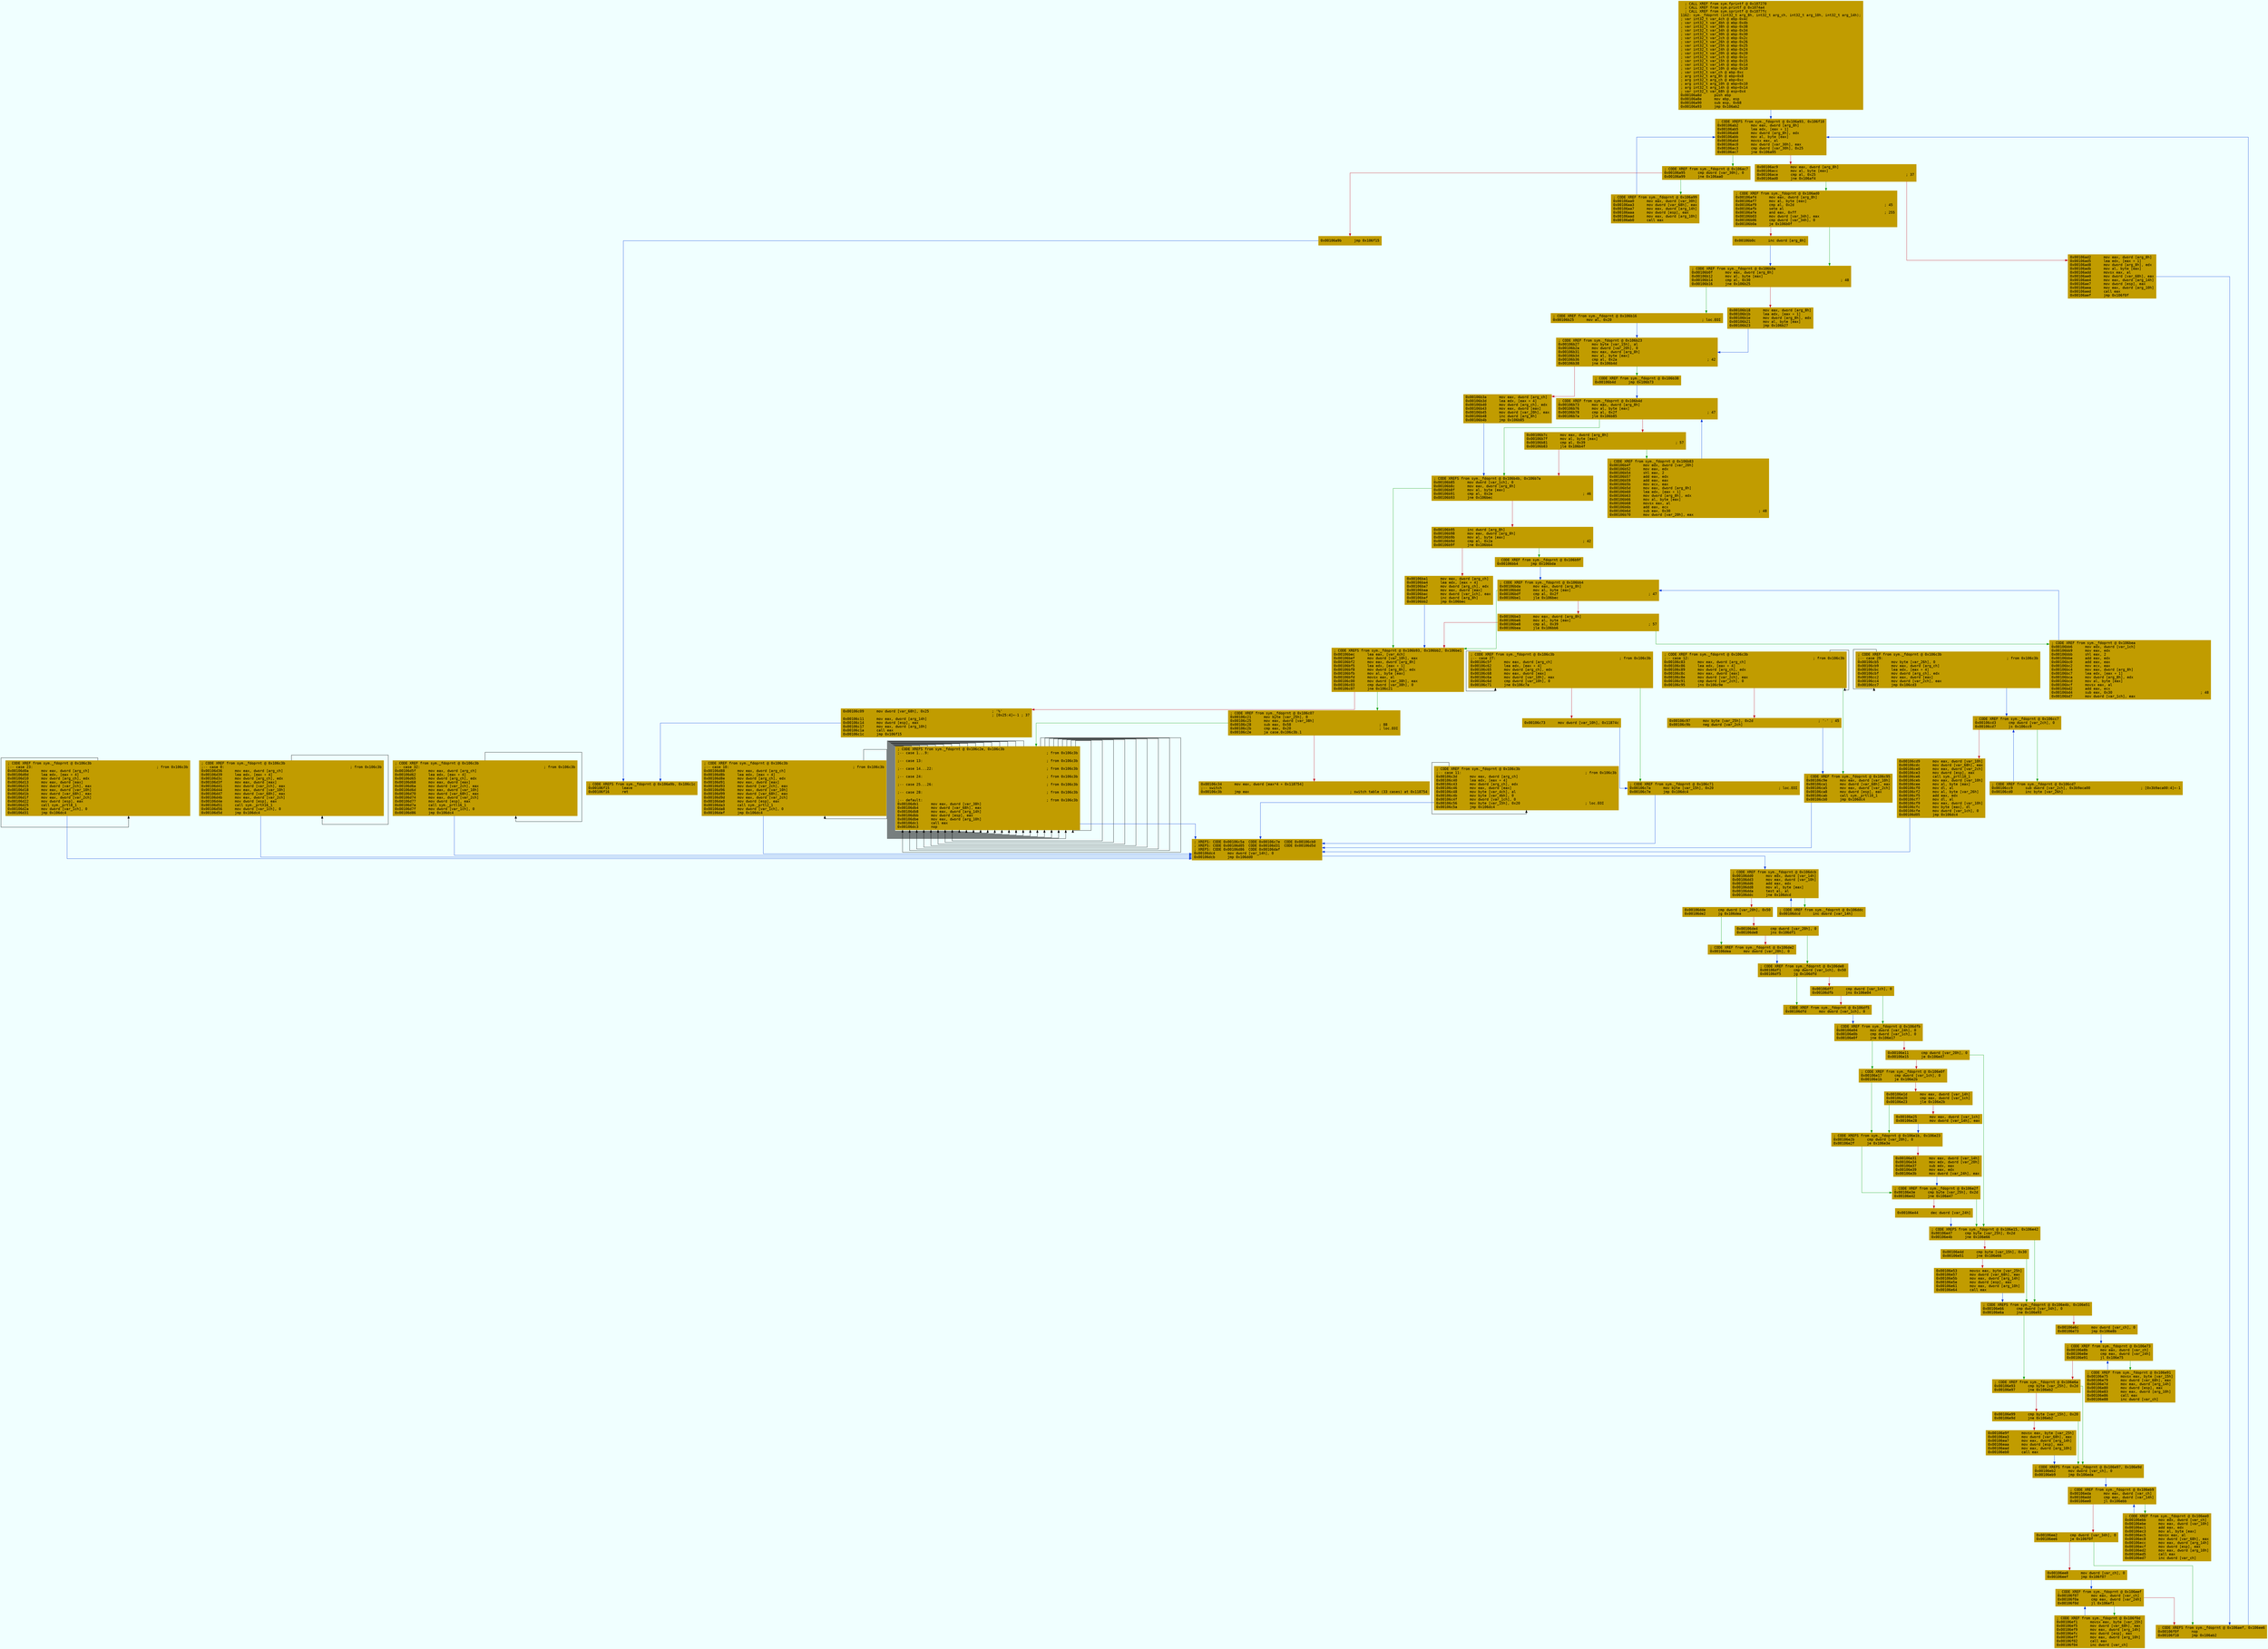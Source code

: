 digraph code {
	graph [bgcolor=azure fontsize=8 fontname="Courier" splines="ortho"];
	node [fillcolor=gray style=filled shape=box];
	edge [arrowhead="normal"];
	"0x00106a8d" [URL="sym._fdoprnt/0x00106a8d", fillcolor="#c19c00",color="#c19c00", fontname="Courier",label="  ; CALL XREF from sym.fprintf @ 0x107270\l  ; CALL XREF from sym.printf @ 0x1074a4\l  ; CALL XREF from sym.sprintf @ 0x1077fc\l1162: sym._fdoprnt (int32_t arg_8h, int32_t arg_ch, int32_t arg_10h, int32_t arg_14h);\l; var int32_t var_4ch @ ebp-0x4c\l; var int32_t var_4bh @ ebp-0x4b\l; var int32_t var_38h @ ebp-0x38\l; var int32_t var_34h @ ebp-0x34\l; var int32_t var_30h @ ebp-0x30\l; var int32_t var_2ch @ ebp-0x2c\l; var int32_t var_26h @ ebp-0x26\l; var int32_t var_25h @ ebp-0x25\l; var int32_t var_24h @ ebp-0x24\l; var int32_t var_20h @ ebp-0x20\l; var int32_t var_1ch @ ebp-0x1c\l; var int32_t var_15h @ ebp-0x15\l; var int32_t var_14h @ ebp-0x14\l; var int32_t var_10h @ ebp-0x10\l; var int32_t var_ch @ ebp-0xc\l; arg int32_t arg_8h @ ebp+0x8\l; arg int32_t arg_ch @ ebp+0xc\l; arg int32_t arg_10h @ ebp+0x10\l; arg int32_t arg_14h @ ebp+0x14\l; var int32_t var_68h @ esp+0x4\l0x00106a8d      push ebp\l0x00106a8e      mov ebp, esp\l0x00106a90      sub esp, 0x68\l0x00106a93      jmp 0x106ab2\l"]
	"0x00106a95" [URL="sym._fdoprnt/0x00106a95", fillcolor="#c19c00",color="#c19c00", fontname="Courier",label="; CODE XREF from sym._fdoprnt @ 0x106ac7\l0x00106a95      cmp dword [var_30h], 0\l0x00106a99      jne 0x106aa0\l"]
	"0x00106a9b" [URL="sym._fdoprnt/0x00106a9b", fillcolor="#c19c00",color="#c19c00", fontname="Courier",label="0x00106a9b      jmp 0x106f15\l"]
	"0x00106aa0" [URL="sym._fdoprnt/0x00106aa0", fillcolor="#c19c00",color="#c19c00", fontname="Courier",label="; CODE XREF from sym._fdoprnt @ 0x106a99\l0x00106aa0      mov eax, dword [var_30h]\l0x00106aa3      mov dword [var_68h], eax\l0x00106aa7      mov eax, dword [arg_14h]\l0x00106aaa      mov dword [esp], eax\l0x00106aad      mov eax, dword [arg_10h]\l0x00106ab0      call eax\l"]
	"0x00106ab2" [URL="sym._fdoprnt/0x00106ab2", fillcolor="#c19c00",color="#c19c00", fontname="Courier",label="; CODE XREFS from sym._fdoprnt @ 0x106a93, 0x106f10\l0x00106ab2      mov eax, dword [arg_8h]\l0x00106ab5      lea edx, [eax + 1]\l0x00106ab8      mov dword [arg_8h], edx\l0x00106abb      mov al, byte [eax]\l0x00106abd      movsx eax, al\l0x00106ac0      mov dword [var_30h], eax\l0x00106ac3      cmp dword [var_30h], 0x25\l0x00106ac7      jne 0x106a95\l"]
	"0x00106ac9" [URL="sym._fdoprnt/0x00106ac9", fillcolor="#c19c00",color="#c19c00", fontname="Courier",label="0x00106ac9      mov eax, dword [arg_8h]\l0x00106acc      mov al, byte [eax]\l0x00106ace      cmp al, 0x25                                           ; 37\l0x00106ad0      jne 0x106af4\l"]
	"0x00106ad2" [URL="sym._fdoprnt/0x00106ad2", fillcolor="#c19c00",color="#c19c00", fontname="Courier",label="0x00106ad2      mov eax, dword [arg_8h]\l0x00106ad5      lea edx, [eax + 1]\l0x00106ad8      mov dword [arg_8h], edx\l0x00106adb      mov al, byte [eax]\l0x00106add      movsx eax, al\l0x00106ae0      mov dword [var_68h], eax\l0x00106ae4      mov eax, dword [arg_14h]\l0x00106ae7      mov dword [esp], eax\l0x00106aea      mov eax, dword [arg_10h]\l0x00106aed      call eax\l0x00106aef      jmp 0x106f0f\l"]
	"0x00106af4" [URL="sym._fdoprnt/0x00106af4", fillcolor="#c19c00",color="#c19c00", fontname="Courier",label="; CODE XREF from sym._fdoprnt @ 0x106ad0\l0x00106af4      mov eax, dword [arg_8h]\l0x00106af7      mov al, byte [eax]\l0x00106af9      cmp al, 0x2d                                           ; 45\l0x00106afb      sete al\l0x00106afe      and eax, 0xff                                          ; 255\l0x00106b03      mov dword [var_34h], eax\l0x00106b06      cmp dword [var_34h], 0\l0x00106b0a      je 0x106b0f\l"]
	"0x00106b0c" [URL="sym._fdoprnt/0x00106b0c", fillcolor="#c19c00",color="#c19c00", fontname="Courier",label="0x00106b0c      inc dword [arg_8h]\l"]
	"0x00106b0f" [URL="sym._fdoprnt/0x00106b0f", fillcolor="#c19c00",color="#c19c00", fontname="Courier",label="; CODE XREF from sym._fdoprnt @ 0x106b0a\l0x00106b0f      mov eax, dword [arg_8h]\l0x00106b12      mov al, byte [eax]\l0x00106b14      cmp al, 0x30                                           ; 48\l0x00106b16      jne 0x106b25\l"]
	"0x00106b18" [URL="sym._fdoprnt/0x00106b18", fillcolor="#c19c00",color="#c19c00", fontname="Courier",label="0x00106b18      mov eax, dword [arg_8h]\l0x00106b1b      lea edx, [eax + 1]\l0x00106b1e      mov dword [arg_8h], edx\l0x00106b21      mov al, byte [eax]\l0x00106b23      jmp 0x106b27\l"]
	"0x00106b25" [URL="sym._fdoprnt/0x00106b25", fillcolor="#c19c00",color="#c19c00", fontname="Courier",label="; CODE XREF from sym._fdoprnt @ 0x106b16\l0x00106b25      mov al, 0x20                                           ; loc.EOI\l"]
	"0x00106b27" [URL="sym._fdoprnt/0x00106b27", fillcolor="#c19c00",color="#c19c00", fontname="Courier",label="; CODE XREF from sym._fdoprnt @ 0x106b23\l0x00106b27      mov byte [var_15h], al\l0x00106b2a      mov dword [var_20h], 0\l0x00106b31      mov eax, dword [arg_8h]\l0x00106b34      mov al, byte [eax]\l0x00106b36      cmp al, 0x2a                                           ; 42\l0x00106b38      jne 0x106b4d\l"]
	"0x00106b3a" [URL="sym._fdoprnt/0x00106b3a", fillcolor="#c19c00",color="#c19c00", fontname="Courier",label="0x00106b3a      mov eax, dword [arg_ch]\l0x00106b3d      lea edx, [eax + 4]\l0x00106b40      mov dword [arg_ch], edx\l0x00106b43      mov eax, dword [eax]\l0x00106b45      mov dword [var_20h], eax\l0x00106b48      inc dword [arg_8h]\l0x00106b4b      jmp 0x106b85\l"]
	"0x00106b4d" [URL="sym._fdoprnt/0x00106b4d", fillcolor="#c19c00",color="#c19c00", fontname="Courier",label="; CODE XREF from sym._fdoprnt @ 0x106b38\l0x00106b4d      jmp 0x106b73\l"]
	"0x00106b4f" [URL="sym._fdoprnt/0x00106b4f", fillcolor="#c19c00",color="#c19c00", fontname="Courier",label="; CODE XREF from sym._fdoprnt @ 0x106b83\l0x00106b4f      mov edx, dword [var_20h]\l0x00106b52      mov eax, edx\l0x00106b54      shl eax, 2\l0x00106b57      add eax, edx\l0x00106b59      add eax, eax\l0x00106b5b      mov ecx, eax\l0x00106b5d      mov eax, dword [arg_8h]\l0x00106b60      lea edx, [eax + 1]\l0x00106b63      mov dword [arg_8h], edx\l0x00106b66      mov al, byte [eax]\l0x00106b68      movsx eax, al\l0x00106b6b      add eax, ecx\l0x00106b6d      sub eax, 0x30                                          ; 48\l0x00106b70      mov dword [var_20h], eax\l"]
	"0x00106b73" [URL="sym._fdoprnt/0x00106b73", fillcolor="#c19c00",color="#c19c00", fontname="Courier",label="; CODE XREF from sym._fdoprnt @ 0x106b4d\l0x00106b73      mov eax, dword [arg_8h]\l0x00106b76      mov al, byte [eax]\l0x00106b78      cmp al, 0x2f                                           ; 47\l0x00106b7a      jle 0x106b85\l"]
	"0x00106b7c" [URL="sym._fdoprnt/0x00106b7c", fillcolor="#c19c00",color="#c19c00", fontname="Courier",label="0x00106b7c      mov eax, dword [arg_8h]\l0x00106b7f      mov al, byte [eax]\l0x00106b81      cmp al, 0x39                                           ; 57\l0x00106b83      jle 0x106b4f\l"]
	"0x00106b85" [URL="sym._fdoprnt/0x00106b85", fillcolor="#c19c00",color="#c19c00", fontname="Courier",label="; CODE XREFS from sym._fdoprnt @ 0x106b4b, 0x106b7a\l0x00106b85      mov dword [var_1ch], 0\l0x00106b8c      mov eax, dword [arg_8h]\l0x00106b8f      mov al, byte [eax]\l0x00106b91      cmp al, 0x2e                                           ; 46\l0x00106b93      jne 0x106bec\l"]
	"0x00106b95" [URL="sym._fdoprnt/0x00106b95", fillcolor="#c19c00",color="#c19c00", fontname="Courier",label="0x00106b95      inc dword [arg_8h]\l0x00106b98      mov eax, dword [arg_8h]\l0x00106b9b      mov al, byte [eax]\l0x00106b9d      cmp al, 0x2a                                           ; 42\l0x00106b9f      jne 0x106bb4\l"]
	"0x00106ba1" [URL="sym._fdoprnt/0x00106ba1", fillcolor="#c19c00",color="#c19c00", fontname="Courier",label="0x00106ba1      mov eax, dword [arg_ch]\l0x00106ba4      lea edx, [eax + 4]\l0x00106ba7      mov dword [arg_ch], edx\l0x00106baa      mov eax, dword [eax]\l0x00106bac      mov dword [var_1ch], eax\l0x00106baf      inc dword [arg_8h]\l0x00106bb2      jmp 0x106bec\l"]
	"0x00106bb4" [URL="sym._fdoprnt/0x00106bb4", fillcolor="#c19c00",color="#c19c00", fontname="Courier",label="; CODE XREF from sym._fdoprnt @ 0x106b9f\l0x00106bb4      jmp 0x106bda\l"]
	"0x00106bb6" [URL="sym._fdoprnt/0x00106bb6", fillcolor="#c19c00",color="#c19c00", fontname="Courier",label="; CODE XREF from sym._fdoprnt @ 0x106bea\l0x00106bb6      mov edx, dword [var_1ch]\l0x00106bb9      mov eax, edx\l0x00106bbb      shl eax, 2\l0x00106bbe      add eax, edx\l0x00106bc0      add eax, eax\l0x00106bc2      mov ecx, eax\l0x00106bc4      mov eax, dword [arg_8h]\l0x00106bc7      lea edx, [eax + 1]\l0x00106bca      mov dword [arg_8h], edx\l0x00106bcd      mov al, byte [eax]\l0x00106bcf      movsx eax, al\l0x00106bd2      add eax, ecx\l0x00106bd4      sub eax, 0x30                                          ; 48\l0x00106bd7      mov dword [var_1ch], eax\l"]
	"0x00106bda" [URL="sym._fdoprnt/0x00106bda", fillcolor="#c19c00",color="#c19c00", fontname="Courier",label="; CODE XREF from sym._fdoprnt @ 0x106bb4\l0x00106bda      mov eax, dword [arg_8h]\l0x00106bdd      mov al, byte [eax]\l0x00106bdf      cmp al, 0x2f                                           ; 47\l0x00106be1      jle 0x106bec\l"]
	"0x00106be3" [URL="sym._fdoprnt/0x00106be3", fillcolor="#c19c00",color="#c19c00", fontname="Courier",label="0x00106be3      mov eax, dword [arg_8h]\l0x00106be6      mov al, byte [eax]\l0x00106be8      cmp al, 0x39                                           ; 57\l0x00106bea      jle 0x106bb6\l"]
	"0x00106bec" [URL="sym._fdoprnt/0x00106bec", fillcolor="#c19c00",color="#c19c00", fontname="Courier",label="; CODE XREFS from sym._fdoprnt @ 0x106b93, 0x106bb2, 0x106be1\l0x00106bec      lea eax, [var_4ch]\l0x00106bef      mov dword [var_10h], eax\l0x00106bf2      mov eax, dword [arg_8h]\l0x00106bf5      lea edx, [eax + 1]\l0x00106bf8      mov dword [arg_8h], edx\l0x00106bfb      mov al, byte [eax]\l0x00106bfd      movsx eax, al\l0x00106c00      mov dword [var_38h], eax\l0x00106c03      cmp dword [var_38h], 0\l0x00106c07      jne 0x106c21\l"]
	"0x00106c09" [URL="sym._fdoprnt/0x00106c09", fillcolor="#c19c00",color="#c19c00", fontname="Courier",label="0x00106c09      mov dword [var_68h], 0x25                              ; '%'\l                                                                       ; [0x25:4]=-1 ; 37\l0x00106c11      mov eax, dword [arg_14h]\l0x00106c14      mov dword [esp], eax\l0x00106c17      mov eax, dword [arg_10h]\l0x00106c1a      call eax\l0x00106c1c      jmp 0x106f15\l"]
	"0x00106c21" [URL="sym._fdoprnt/0x00106c21", fillcolor="#c19c00",color="#c19c00", fontname="Courier",label="; CODE XREF from sym._fdoprnt @ 0x106c07\l0x00106c21      mov byte [var_25h], 0\l0x00106c25      mov eax, dword [var_38h]\l0x00106c28      sub eax, 0x58                                          ; 88\l0x00106c2b      cmp eax, 0x20                                          ; loc.EOI\l0x00106c2e      ja case.0x106c3b.1\l"]
	"0x00106c34" [URL="sym._fdoprnt/0x00106c34", fillcolor="#c19c00",color="#c19c00", fontname="Courier",label="0x00106c34      mov eax, dword [eax*4 + 0x118754]\l;-- switch\l0x00106c3b      jmp eax                                                ; switch table (33 cases) at 0x118754\l"]
	"0x00106c3d" [URL="sym._fdoprnt/0x00106c3d", fillcolor="#c19c00",color="#c19c00", fontname="Courier",label="; CODE XREF from sym._fdoprnt @ 0x106c3b\l;-- case 11:                                                           ; from 0x106c3b\l0x00106c3d      mov eax, dword [arg_ch]\l0x00106c40      lea edx, [eax + 4]\l0x00106c43      mov dword [arg_ch], edx\l0x00106c46      mov eax, dword [eax]\l0x00106c48      mov byte [var_4ch], al\l0x00106c4b      mov byte [var_4bh], 0\l0x00106c4f      mov dword [var_1ch], 0\l0x00106c56      mov byte [var_15h], 0x20                               ; loc.EOI\l0x00106c5a      jmp 0x106dc4\l"]
	"0x00106c5f" [URL="sym._fdoprnt/0x00106c5f", fillcolor="#c19c00",color="#c19c00", fontname="Courier",label="; CODE XREF from sym._fdoprnt @ 0x106c3b\l;-- case 27:                                                           ; from 0x106c3b\l0x00106c5f      mov eax, dword [arg_ch]\l0x00106c62      lea edx, [eax + 4]\l0x00106c65      mov dword [arg_ch], edx\l0x00106c68      mov eax, dword [eax]\l0x00106c6a      mov dword [var_10h], eax\l0x00106c6d      cmp dword [var_10h], 0\l0x00106c71      jne 0x106c7a\l"]
	"0x00106c73" [URL="sym._fdoprnt/0x00106c73", fillcolor="#c19c00",color="#c19c00", fontname="Courier",label="0x00106c73      mov dword [var_10h], 0x11874c\l"]
	"0x00106c7a" [URL="sym._fdoprnt/0x00106c7a", fillcolor="#c19c00",color="#c19c00", fontname="Courier",label="; CODE XREF from sym._fdoprnt @ 0x106c71\l0x00106c7a      mov byte [var_15h], 0x20                               ; loc.EOI\l0x00106c7e      jmp 0x106dc4\l"]
	"0x00106c83" [URL="sym._fdoprnt/0x00106c83", fillcolor="#c19c00",color="#c19c00", fontname="Courier",label="; CODE XREF from sym._fdoprnt @ 0x106c3b\l;-- case 12:                                                           ; from 0x106c3b\l0x00106c83      mov eax, dword [arg_ch]\l0x00106c86      lea edx, [eax + 4]\l0x00106c89      mov dword [arg_ch], edx\l0x00106c8c      mov eax, dword [eax]\l0x00106c8e      mov dword [var_2ch], eax\l0x00106c91      cmp dword [var_2ch], 0\l0x00106c95      jns 0x106c9e\l"]
	"0x00106c97" [URL="sym._fdoprnt/0x00106c97", fillcolor="#c19c00",color="#c19c00", fontname="Courier",label="0x00106c97      mov byte [var_25h], 0x2d                               ; '-' ; 45\l0x00106c9b      neg dword [var_2ch]\l"]
	"0x00106c9e" [URL="sym._fdoprnt/0x00106c9e", fillcolor="#c19c00",color="#c19c00", fontname="Courier",label="; CODE XREF from sym._fdoprnt @ 0x106c95\l0x00106c9e      mov eax, dword [var_10h]\l0x00106ca1      mov dword [var_68h], eax\l0x00106ca5      mov eax, dword [var_2ch]\l0x00106ca8      mov dword [esp], eax\l0x00106cab      call sym._prtl10_1\l0x00106cb0      jmp 0x106dc4\l"]
	"0x00106cb5" [URL="sym._fdoprnt/0x00106cb5", fillcolor="#c19c00",color="#c19c00", fontname="Courier",label="; CODE XREF from sym._fdoprnt @ 0x106c3b\l;-- case 29:                                                           ; from 0x106c3b\l0x00106cb5      mov byte [var_26h], 0\l0x00106cb9      mov eax, dword [arg_ch]\l0x00106cbc      lea edx, [eax + 4]\l0x00106cbf      mov dword [arg_ch], edx\l0x00106cc2      mov eax, dword [eax]\l0x00106cc4      mov dword [var_2ch], eax\l0x00106cc7      jmp 0x106cd3\l"]
	"0x00106cc9" [URL="sym._fdoprnt/0x00106cc9", fillcolor="#c19c00",color="#c19c00", fontname="Courier",label="; CODE XREF from sym._fdoprnt @ 0x106cd7\l0x00106cc9      sub dword [var_2ch], 0x3b9aca00                        ; [0x3b9aca00:4]=-1\l0x00106cd0      inc byte [var_26h]\l"]
	"0x00106cd3" [URL="sym._fdoprnt/0x00106cd3", fillcolor="#c19c00",color="#c19c00", fontname="Courier",label="; CODE XREF from sym._fdoprnt @ 0x106cc7\l0x00106cd3      cmp dword [var_2ch], 0\l0x00106cd7      js 0x106cc9\l"]
	"0x00106cd9" [URL="sym._fdoprnt/0x00106cd9", fillcolor="#c19c00",color="#c19c00", fontname="Courier",label="0x00106cd9      mov eax, dword [var_10h]\l0x00106cdc      mov dword [var_68h], eax\l0x00106ce0      mov eax, dword [var_2ch]\l0x00106ce3      mov dword [esp], eax\l0x00106ce6      call sym._prtl10_1\l0x00106ceb      mov eax, dword [var_10h]\l0x00106cee      mov al, byte [eax]\l0x00106cf0      mov dl, al\l0x00106cf2      mov al, byte [var_26h]\l0x00106cf5      add eax, edx\l0x00106cf7      mov dl, al\l0x00106cf9      mov eax, dword [var_10h]\l0x00106cfc      mov byte [eax], dl\l0x00106cfe      mov dword [var_1ch], 0\l0x00106d05      jmp 0x106dc4\l"]
	"0x00106d0a" [URL="sym._fdoprnt/0x00106d0a", fillcolor="#c19c00",color="#c19c00", fontname="Courier",label="; CODE XREF from sym._fdoprnt @ 0x106c3b\l;-- case 23:                                                           ; from 0x106c3b\l0x00106d0a      mov eax, dword [arg_ch]\l0x00106d0d      lea edx, [eax + 4]\l0x00106d10      mov dword [arg_ch], edx\l0x00106d13      mov eax, dword [eax]\l0x00106d15      mov dword [var_2ch], eax\l0x00106d18      mov eax, dword [var_10h]\l0x00106d1b      mov dword [var_68h], eax\l0x00106d1f      mov eax, dword [var_2ch]\l0x00106d22      mov dword [esp], eax\l0x00106d25      call sym._prtl8_1\l0x00106d2a      mov dword [var_1ch], 0\l0x00106d31      jmp 0x106dc4\l"]
	"0x00106d36" [URL="sym._fdoprnt/0x00106d36", fillcolor="#c19c00",color="#c19c00", fontname="Courier",label="; CODE XREF from sym._fdoprnt @ 0x106c3b\l;-- case 0:                                                            ; from 0x106c3b\l0x00106d36      mov eax, dword [arg_ch]\l0x00106d39      lea edx, [eax + 4]\l0x00106d3c      mov dword [arg_ch], edx\l0x00106d3f      mov eax, dword [eax]\l0x00106d41      mov dword [var_2ch], eax\l0x00106d44      mov eax, dword [var_10h]\l0x00106d47      mov dword [var_68h], eax\l0x00106d4b      mov eax, dword [var_2ch]\l0x00106d4e      mov dword [esp], eax\l0x00106d51      call sym._prtX16_1\l0x00106d56      mov dword [var_1ch], 0\l0x00106d5d      jmp 0x106dc4\l"]
	"0x00106d5f" [URL="sym._fdoprnt/0x00106d5f", fillcolor="#c19c00",color="#c19c00", fontname="Courier",label="; CODE XREF from sym._fdoprnt @ 0x106c3b\l;-- case 32:                                                           ; from 0x106c3b\l0x00106d5f      mov eax, dword [arg_ch]\l0x00106d62      lea edx, [eax + 4]\l0x00106d65      mov dword [arg_ch], edx\l0x00106d68      mov eax, dword [eax]\l0x00106d6a      mov dword [var_2ch], eax\l0x00106d6d      mov eax, dword [var_10h]\l0x00106d70      mov dword [var_68h], eax\l0x00106d74      mov eax, dword [var_2ch]\l0x00106d77      mov dword [esp], eax\l0x00106d7a      call sym._prtl16_1\l0x00106d7f      mov dword [var_1ch], 0\l0x00106d86      jmp 0x106dc4\l"]
	"0x00106d88" [URL="sym._fdoprnt/0x00106d88", fillcolor="#c19c00",color="#c19c00", fontname="Courier",label="; CODE XREF from sym._fdoprnt @ 0x106c3b\l;-- case 10:                                                           ; from 0x106c3b\l0x00106d88      mov eax, dword [arg_ch]\l0x00106d8b      lea edx, [eax + 4]\l0x00106d8e      mov dword [arg_ch], edx\l0x00106d91      mov eax, dword [eax]\l0x00106d93      mov dword [var_2ch], eax\l0x00106d96      mov eax, dword [var_10h]\l0x00106d99      mov dword [var_68h], eax\l0x00106d9d      mov eax, dword [var_2ch]\l0x00106da0      mov dword [esp], eax\l0x00106da3      call sym._prtl2_1\l0x00106da8      mov dword [var_1ch], 0\l0x00106daf      jmp 0x106dc4\l"]
	"0x00106db1" [URL="sym._fdoprnt/0x00106db1", fillcolor="#c19c00",color="#c19c00", fontname="Courier",label="; CODE XREFS from sym._fdoprnt @ 0x106c2e, 0x106c3b\l;-- case 1...9:                                                        ; from 0x106c3b\l\l;-- case 13:                                                           ; from 0x106c3b\l\l;-- case 14...22:                                                      ; from 0x106c3b\l\l;-- case 24:                                                           ; from 0x106c3b\l\l;-- case 25...26:                                                      ; from 0x106c3b\l\l;-- case 28:                                                           ; from 0x106c3b\l\l;-- default:                                                           ; from 0x106c3b\l0x00106db1      mov eax, dword [var_38h]\l0x00106db4      mov dword [var_68h], eax\l0x00106db8      mov eax, dword [arg_14h]\l0x00106dbb      mov dword [esp], eax\l0x00106dbe      mov eax, dword [arg_10h]\l0x00106dc1      call eax\l0x00106dc3      nop\l"]
	"0x00106dc4" [URL="sym._fdoprnt/0x00106dc4", fillcolor="#c19c00",color="#c19c00", fontname="Courier",label="; XREFS: CODE 0x00106c5a  CODE 0x00106c7e  CODE 0x00106cb0  \l; XREFS: CODE 0x00106d05  CODE 0x00106d31  CODE 0x00106d5d  \l; XREFS: CODE 0x00106d86  CODE 0x00106daf  \l0x00106dc4      mov dword [var_14h], 0\l0x00106dcb      jmp 0x106dd0\l"]
	"0x00106dcd" [URL="sym._fdoprnt/0x00106dcd", fillcolor="#c19c00",color="#c19c00", fontname="Courier",label="; CODE XREF from sym._fdoprnt @ 0x106ddc\l0x00106dcd      inc dword [var_14h]\l"]
	"0x00106dd0" [URL="sym._fdoprnt/0x00106dd0", fillcolor="#c19c00",color="#c19c00", fontname="Courier",label="; CODE XREF from sym._fdoprnt @ 0x106dcb\l0x00106dd0      mov edx, dword [var_14h]\l0x00106dd3      mov eax, dword [var_10h]\l0x00106dd6      add eax, edx\l0x00106dd8      mov al, byte [eax]\l0x00106dda      test al, al\l0x00106ddc      jne 0x106dcd\l"]
	"0x00106dde" [URL="sym._fdoprnt/0x00106dde", fillcolor="#c19c00",color="#c19c00", fontname="Courier",label="0x00106dde      cmp dword [var_20h], 0x50\l0x00106de2      jg 0x106dea\l"]
	"0x00106de4" [URL="sym._fdoprnt/0x00106de4", fillcolor="#c19c00",color="#c19c00", fontname="Courier",label="0x00106de4      cmp dword [var_20h], 0\l0x00106de8      jns 0x106df1\l"]
	"0x00106dea" [URL="sym._fdoprnt/0x00106dea", fillcolor="#c19c00",color="#c19c00", fontname="Courier",label="; CODE XREF from sym._fdoprnt @ 0x106de2\l0x00106dea      mov dword [var_20h], 0\l"]
	"0x00106df1" [URL="sym._fdoprnt/0x00106df1", fillcolor="#c19c00",color="#c19c00", fontname="Courier",label="; CODE XREF from sym._fdoprnt @ 0x106de8\l0x00106df1      cmp dword [var_1ch], 0x50\l0x00106df5      jg 0x106dfd\l"]
	"0x00106df7" [URL="sym._fdoprnt/0x00106df7", fillcolor="#c19c00",color="#c19c00", fontname="Courier",label="0x00106df7      cmp dword [var_1ch], 0\l0x00106dfb      jns 0x106e04\l"]
	"0x00106dfd" [URL="sym._fdoprnt/0x00106dfd", fillcolor="#c19c00",color="#c19c00", fontname="Courier",label="; CODE XREF from sym._fdoprnt @ 0x106df5\l0x00106dfd      mov dword [var_1ch], 0\l"]
	"0x00106e04" [URL="sym._fdoprnt/0x00106e04", fillcolor="#c19c00",color="#c19c00", fontname="Courier",label="; CODE XREF from sym._fdoprnt @ 0x106dfb\l0x00106e04      mov dword [var_24h], 0\l0x00106e0b      cmp dword [var_1ch], 0\l0x00106e0f      jne 0x106e17\l"]
	"0x00106e11" [URL="sym._fdoprnt/0x00106e11", fillcolor="#c19c00",color="#c19c00", fontname="Courier",label="0x00106e11      cmp dword [var_20h], 0\l0x00106e15      je 0x106e47\l"]
	"0x00106e17" [URL="sym._fdoprnt/0x00106e17", fillcolor="#c19c00",color="#c19c00", fontname="Courier",label="; CODE XREF from sym._fdoprnt @ 0x106e0f\l0x00106e17      cmp dword [var_1ch], 0\l0x00106e1b      je 0x106e2b\l"]
	"0x00106e1d" [URL="sym._fdoprnt/0x00106e1d", fillcolor="#c19c00",color="#c19c00", fontname="Courier",label="0x00106e1d      mov eax, dword [var_14h]\l0x00106e20      cmp eax, dword [var_1ch]\l0x00106e23      jle 0x106e2b\l"]
	"0x00106e25" [URL="sym._fdoprnt/0x00106e25", fillcolor="#c19c00",color="#c19c00", fontname="Courier",label="0x00106e25      mov eax, dword [var_1ch]\l0x00106e28      mov dword [var_14h], eax\l"]
	"0x00106e2b" [URL="sym._fdoprnt/0x00106e2b", fillcolor="#c19c00",color="#c19c00", fontname="Courier",label="; CODE XREFS from sym._fdoprnt @ 0x106e1b, 0x106e23\l0x00106e2b      cmp dword [var_20h], 0\l0x00106e2f      je 0x106e3e\l"]
	"0x00106e31" [URL="sym._fdoprnt/0x00106e31", fillcolor="#c19c00",color="#c19c00", fontname="Courier",label="0x00106e31      mov eax, dword [var_14h]\l0x00106e34      mov edx, dword [var_20h]\l0x00106e37      sub edx, eax\l0x00106e39      mov eax, edx\l0x00106e3b      mov dword [var_24h], eax\l"]
	"0x00106e3e" [URL="sym._fdoprnt/0x00106e3e", fillcolor="#c19c00",color="#c19c00", fontname="Courier",label="; CODE XREF from sym._fdoprnt @ 0x106e2f\l0x00106e3e      cmp byte [var_25h], 0x2d\l0x00106e42      jne 0x106e47\l"]
	"0x00106e44" [URL="sym._fdoprnt/0x00106e44", fillcolor="#c19c00",color="#c19c00", fontname="Courier",label="0x00106e44      dec dword [var_24h]\l"]
	"0x00106e47" [URL="sym._fdoprnt/0x00106e47", fillcolor="#c19c00",color="#c19c00", fontname="Courier",label="; CODE XREFS from sym._fdoprnt @ 0x106e15, 0x106e42\l0x00106e47      cmp byte [var_25h], 0x2d\l0x00106e4b      jne 0x106e66\l"]
	"0x00106e4d" [URL="sym._fdoprnt/0x00106e4d", fillcolor="#c19c00",color="#c19c00", fontname="Courier",label="0x00106e4d      cmp byte [var_15h], 0x30\l0x00106e51      jne 0x106e66\l"]
	"0x00106e53" [URL="sym._fdoprnt/0x00106e53", fillcolor="#c19c00",color="#c19c00", fontname="Courier",label="0x00106e53      movsx eax, byte [var_25h]\l0x00106e57      mov dword [var_68h], eax\l0x00106e5b      mov eax, dword [arg_14h]\l0x00106e5e      mov dword [esp], eax\l0x00106e61      mov eax, dword [arg_10h]\l0x00106e64      call eax\l"]
	"0x00106e66" [URL="sym._fdoprnt/0x00106e66", fillcolor="#c19c00",color="#c19c00", fontname="Courier",label="; CODE XREFS from sym._fdoprnt @ 0x106e4b, 0x106e51\l0x00106e66      cmp dword [var_34h], 0\l0x00106e6a      jne 0x106e93\l"]
	"0x00106e6c" [URL="sym._fdoprnt/0x00106e6c", fillcolor="#c19c00",color="#c19c00", fontname="Courier",label="0x00106e6c      mov dword [var_ch], 0\l0x00106e73      jmp 0x106e8b\l"]
	"0x00106e75" [URL="sym._fdoprnt/0x00106e75", fillcolor="#c19c00",color="#c19c00", fontname="Courier",label="; CODE XREF from sym._fdoprnt @ 0x106e91\l0x00106e75      movsx eax, byte [var_15h]\l0x00106e79      mov dword [var_68h], eax\l0x00106e7d      mov eax, dword [arg_14h]\l0x00106e80      mov dword [esp], eax\l0x00106e83      mov eax, dword [arg_10h]\l0x00106e86      call eax\l0x00106e88      inc dword [var_ch]\l"]
	"0x00106e8b" [URL="sym._fdoprnt/0x00106e8b", fillcolor="#c19c00",color="#c19c00", fontname="Courier",label="; CODE XREF from sym._fdoprnt @ 0x106e73\l0x00106e8b      mov eax, dword [var_ch]\l0x00106e8e      cmp eax, dword [var_24h]\l0x00106e91      jl 0x106e75\l"]
	"0x00106e93" [URL="sym._fdoprnt/0x00106e93", fillcolor="#c19c00",color="#c19c00", fontname="Courier",label="; CODE XREF from sym._fdoprnt @ 0x106e6a\l0x00106e93      cmp byte [var_25h], 0x2d\l0x00106e97      jne 0x106eb2\l"]
	"0x00106e99" [URL="sym._fdoprnt/0x00106e99", fillcolor="#c19c00",color="#c19c00", fontname="Courier",label="0x00106e99      cmp byte [var_15h], 0x20\l0x00106e9d      jne 0x106eb2\l"]
	"0x00106e9f" [URL="sym._fdoprnt/0x00106e9f", fillcolor="#c19c00",color="#c19c00", fontname="Courier",label="0x00106e9f      movsx eax, byte [var_25h]\l0x00106ea3      mov dword [var_68h], eax\l0x00106ea7      mov eax, dword [arg_14h]\l0x00106eaa      mov dword [esp], eax\l0x00106ead      mov eax, dword [arg_10h]\l0x00106eb0      call eax\l"]
	"0x00106eb2" [URL="sym._fdoprnt/0x00106eb2", fillcolor="#c19c00",color="#c19c00", fontname="Courier",label="; CODE XREFS from sym._fdoprnt @ 0x106e97, 0x106e9d\l0x00106eb2      mov dword [var_ch], 0\l0x00106eb9      jmp 0x106eda\l"]
	"0x00106ebb" [URL="sym._fdoprnt/0x00106ebb", fillcolor="#c19c00",color="#c19c00", fontname="Courier",label="; CODE XREF from sym._fdoprnt @ 0x106ee0\l0x00106ebb      mov edx, dword [var_ch]\l0x00106ebe      mov eax, dword [var_10h]\l0x00106ec1      add eax, edx\l0x00106ec3      mov al, byte [eax]\l0x00106ec5      movsx eax, al\l0x00106ec8      mov dword [var_68h], eax\l0x00106ecc      mov eax, dword [arg_14h]\l0x00106ecf      mov dword [esp], eax\l0x00106ed2      mov eax, dword [arg_10h]\l0x00106ed5      call eax\l0x00106ed7      inc dword [var_ch]\l"]
	"0x00106eda" [URL="sym._fdoprnt/0x00106eda", fillcolor="#c19c00",color="#c19c00", fontname="Courier",label="; CODE XREF from sym._fdoprnt @ 0x106eb9\l0x00106eda      mov eax, dword [var_ch]\l0x00106edd      cmp eax, dword [var_14h]\l0x00106ee0      jl 0x106ebb\l"]
	"0x00106ee2" [URL="sym._fdoprnt/0x00106ee2", fillcolor="#c19c00",color="#c19c00", fontname="Courier",label="0x00106ee2      cmp dword [var_34h], 0\l0x00106ee6      je 0x106f0f\l"]
	"0x00106ee8" [URL="sym._fdoprnt/0x00106ee8", fillcolor="#c19c00",color="#c19c00", fontname="Courier",label="0x00106ee8      mov dword [var_ch], 0\l0x00106eef      jmp 0x106f07\l"]
	"0x00106ef1" [URL="sym._fdoprnt/0x00106ef1", fillcolor="#c19c00",color="#c19c00", fontname="Courier",label="; CODE XREF from sym._fdoprnt @ 0x106f0d\l0x00106ef1      movsx eax, byte [var_15h]\l0x00106ef5      mov dword [var_68h], eax\l0x00106ef9      mov eax, dword [arg_14h]\l0x00106efc      mov dword [esp], eax\l0x00106eff      mov eax, dword [arg_10h]\l0x00106f02      call eax\l0x00106f04      inc dword [var_ch]\l"]
	"0x00106f07" [URL="sym._fdoprnt/0x00106f07", fillcolor="#c19c00",color="#c19c00", fontname="Courier",label="; CODE XREF from sym._fdoprnt @ 0x106eef\l0x00106f07      mov eax, dword [var_ch]\l0x00106f0a      cmp eax, dword [var_24h]\l0x00106f0d      jl 0x106ef1\l"]
	"0x00106f0f" [URL="sym._fdoprnt/0x00106f0f", fillcolor="#c19c00",color="#c19c00", fontname="Courier",label="; CODE XREFS from sym._fdoprnt @ 0x106aef, 0x106ee6\l0x00106f0f      nop\l0x00106f10      jmp 0x106ab2\l"]
	"0x00106f15" [URL="sym._fdoprnt/0x00106f15", fillcolor="#c19c00",color="#c19c00", fontname="Courier",label="; CODE XREFS from sym._fdoprnt @ 0x106a9b, 0x106c1c\l0x00106f15      leave\l0x00106f16      ret\l"]
        "0x00106a8d" -> "0x00106ab2" [color="#0037da"];
        "0x00106a95" -> "0x00106aa0" [color="#13a10e"];
        "0x00106a95" -> "0x00106a9b" [color="#c50f1f"];
        "0x00106a9b" -> "0x00106f15" [color="#0037da"];
        "0x00106aa0" -> "0x00106ab2" [color="#0037da"];
        "0x00106ab2" -> "0x00106a95" [color="#13a10e"];
        "0x00106ab2" -> "0x00106ac9" [color="#c50f1f"];
        "0x00106ac9" -> "0x00106af4" [color="#13a10e"];
        "0x00106ac9" -> "0x00106ad2" [color="#c50f1f"];
        "0x00106ad2" -> "0x00106f0f" [color="#0037da"];
        "0x00106af4" -> "0x00106b0f" [color="#13a10e"];
        "0x00106af4" -> "0x00106b0c" [color="#c50f1f"];
        "0x00106b0c" -> "0x00106b0f" [color="#0037da"];
        "0x00106b0f" -> "0x00106b25" [color="#13a10e"];
        "0x00106b0f" -> "0x00106b18" [color="#c50f1f"];
        "0x00106b18" -> "0x00106b27" [color="#0037da"];
        "0x00106b25" -> "0x00106b27" [color="#0037da"];
        "0x00106b27" -> "0x00106b4d" [color="#13a10e"];
        "0x00106b27" -> "0x00106b3a" [color="#c50f1f"];
        "0x00106b3a" -> "0x00106b85" [color="#0037da"];
        "0x00106b4d" -> "0x00106b73" [color="#0037da"];
        "0x00106b4f" -> "0x00106b73" [color="#0037da"];
        "0x00106b73" -> "0x00106b85" [color="#13a10e"];
        "0x00106b73" -> "0x00106b7c" [color="#c50f1f"];
        "0x00106b7c" -> "0x00106b4f" [color="#13a10e"];
        "0x00106b7c" -> "0x00106b85" [color="#c50f1f"];
        "0x00106b85" -> "0x00106bec" [color="#13a10e"];
        "0x00106b85" -> "0x00106b95" [color="#c50f1f"];
        "0x00106b95" -> "0x00106bb4" [color="#13a10e"];
        "0x00106b95" -> "0x00106ba1" [color="#c50f1f"];
        "0x00106ba1" -> "0x00106bec" [color="#0037da"];
        "0x00106bb4" -> "0x00106bda" [color="#0037da"];
        "0x00106bb6" -> "0x00106bda" [color="#0037da"];
        "0x00106bda" -> "0x00106bec" [color="#13a10e"];
        "0x00106bda" -> "0x00106be3" [color="#c50f1f"];
        "0x00106be3" -> "0x00106bb6" [color="#13a10e"];
        "0x00106be3" -> "0x00106bec" [color="#c50f1f"];
        "0x00106bec" -> "0x00106c21" [color="#13a10e"];
        "0x00106bec" -> "0x00106c09" [color="#c50f1f"];
        "0x00106c09" -> "0x00106f15" [color="#0037da"];
        "0x00106c21" -> "0x00106db1" [color="#13a10e"];
        "0x00106c21" -> "0x00106c34" [color="#c50f1f"];
        "0x00106d36" -> "0x00106d36" [color2="#c50f1f"];
        "0x00106db1" -> "0x00106db1" [color2="#c50f1f"];
        "0x00106db1" -> "0x00106db1" [color2="#c50f1f"];
        "0x00106db1" -> "0x00106db1" [color2="#c50f1f"];
        "0x00106db1" -> "0x00106db1" [color2="#c50f1f"];
        "0x00106db1" -> "0x00106db1" [color2="#c50f1f"];
        "0x00106db1" -> "0x00106db1" [color2="#c50f1f"];
        "0x00106db1" -> "0x00106db1" [color2="#c50f1f"];
        "0x00106db1" -> "0x00106db1" [color2="#c50f1f"];
        "0x00106db1" -> "0x00106db1" [color2="#c50f1f"];
        "0x00106d88" -> "0x00106d88" [color2="#c50f1f"];
        "0x00106c3d" -> "0x00106c3d" [color2="#c50f1f"];
        "0x00106c83" -> "0x00106c83" [color2="#c50f1f"];
        "0x00106db1" -> "0x00106db1" [color2="#c50f1f"];
        "0x00106db1" -> "0x00106db1" [color2="#c50f1f"];
        "0x00106db1" -> "0x00106db1" [color2="#c50f1f"];
        "0x00106db1" -> "0x00106db1" [color2="#c50f1f"];
        "0x00106db1" -> "0x00106db1" [color2="#c50f1f"];
        "0x00106db1" -> "0x00106db1" [color2="#c50f1f"];
        "0x00106db1" -> "0x00106db1" [color2="#c50f1f"];
        "0x00106db1" -> "0x00106db1" [color2="#c50f1f"];
        "0x00106db1" -> "0x00106db1" [color2="#c50f1f"];
        "0x00106db1" -> "0x00106db1" [color2="#c50f1f"];
        "0x00106d0a" -> "0x00106d0a" [color2="#c50f1f"];
        "0x00106db1" -> "0x00106db1" [color2="#c50f1f"];
        "0x00106db1" -> "0x00106db1" [color2="#c50f1f"];
        "0x00106db1" -> "0x00106db1" [color2="#c50f1f"];
        "0x00106c5f" -> "0x00106c5f" [color2="#c50f1f"];
        "0x00106db1" -> "0x00106db1" [color2="#c50f1f"];
        "0x00106cb5" -> "0x00106cb5" [color2="#c50f1f"];
        "0x00106db1" -> "0x00106db1" [color2="#c50f1f"];
        "0x00106db1" -> "0x00106db1" [color2="#c50f1f"];
        "0x00106d5f" -> "0x00106d5f" [color2="#c50f1f"];
        "0x00106c3d" -> "0x00106dc4" [color="#0037da"];
        "0x00106c5f" -> "0x00106c7a" [color="#13a10e"];
        "0x00106c5f" -> "0x00106c73" [color="#c50f1f"];
        "0x00106c73" -> "0x00106c7a" [color="#0037da"];
        "0x00106c7a" -> "0x00106dc4" [color="#0037da"];
        "0x00106c83" -> "0x00106c9e" [color="#13a10e"];
        "0x00106c83" -> "0x00106c97" [color="#c50f1f"];
        "0x00106c97" -> "0x00106c9e" [color="#0037da"];
        "0x00106c9e" -> "0x00106dc4" [color="#0037da"];
        "0x00106cb5" -> "0x00106cd3" [color="#0037da"];
        "0x00106cc9" -> "0x00106cd3" [color="#0037da"];
        "0x00106cd3" -> "0x00106cc9" [color="#13a10e"];
        "0x00106cd3" -> "0x00106cd9" [color="#c50f1f"];
        "0x00106cd9" -> "0x00106dc4" [color="#0037da"];
        "0x00106d0a" -> "0x00106dc4" [color="#0037da"];
        "0x00106d36" -> "0x00106dc4" [color="#0037da"];
        "0x00106d5f" -> "0x00106dc4" [color="#0037da"];
        "0x00106d88" -> "0x00106dc4" [color="#0037da"];
        "0x00106db1" -> "0x00106dc4" [color="#0037da"];
        "0x00106dc4" -> "0x00106dd0" [color="#0037da"];
        "0x00106dcd" -> "0x00106dd0" [color="#0037da"];
        "0x00106dd0" -> "0x00106dcd" [color="#13a10e"];
        "0x00106dd0" -> "0x00106dde" [color="#c50f1f"];
        "0x00106dde" -> "0x00106dea" [color="#13a10e"];
        "0x00106dde" -> "0x00106de4" [color="#c50f1f"];
        "0x00106de4" -> "0x00106df1" [color="#13a10e"];
        "0x00106de4" -> "0x00106dea" [color="#c50f1f"];
        "0x00106dea" -> "0x00106df1" [color="#0037da"];
        "0x00106df1" -> "0x00106dfd" [color="#13a10e"];
        "0x00106df1" -> "0x00106df7" [color="#c50f1f"];
        "0x00106df7" -> "0x00106e04" [color="#13a10e"];
        "0x00106df7" -> "0x00106dfd" [color="#c50f1f"];
        "0x00106dfd" -> "0x00106e04" [color="#0037da"];
        "0x00106e04" -> "0x00106e17" [color="#13a10e"];
        "0x00106e04" -> "0x00106e11" [color="#c50f1f"];
        "0x00106e11" -> "0x00106e47" [color="#13a10e"];
        "0x00106e11" -> "0x00106e17" [color="#c50f1f"];
        "0x00106e17" -> "0x00106e2b" [color="#13a10e"];
        "0x00106e17" -> "0x00106e1d" [color="#c50f1f"];
        "0x00106e1d" -> "0x00106e2b" [color="#13a10e"];
        "0x00106e1d" -> "0x00106e25" [color="#c50f1f"];
        "0x00106e25" -> "0x00106e2b" [color="#0037da"];
        "0x00106e2b" -> "0x00106e3e" [color="#13a10e"];
        "0x00106e2b" -> "0x00106e31" [color="#c50f1f"];
        "0x00106e31" -> "0x00106e3e" [color="#0037da"];
        "0x00106e3e" -> "0x00106e47" [color="#13a10e"];
        "0x00106e3e" -> "0x00106e44" [color="#c50f1f"];
        "0x00106e44" -> "0x00106e47" [color="#0037da"];
        "0x00106e47" -> "0x00106e66" [color="#13a10e"];
        "0x00106e47" -> "0x00106e4d" [color="#c50f1f"];
        "0x00106e4d" -> "0x00106e66" [color="#13a10e"];
        "0x00106e4d" -> "0x00106e53" [color="#c50f1f"];
        "0x00106e53" -> "0x00106e66" [color="#0037da"];
        "0x00106e66" -> "0x00106e93" [color="#13a10e"];
        "0x00106e66" -> "0x00106e6c" [color="#c50f1f"];
        "0x00106e6c" -> "0x00106e8b" [color="#0037da"];
        "0x00106e75" -> "0x00106e8b" [color="#0037da"];
        "0x00106e8b" -> "0x00106e75" [color="#13a10e"];
        "0x00106e8b" -> "0x00106e93" [color="#c50f1f"];
        "0x00106e93" -> "0x00106eb2" [color="#13a10e"];
        "0x00106e93" -> "0x00106e99" [color="#c50f1f"];
        "0x00106e99" -> "0x00106eb2" [color="#13a10e"];
        "0x00106e99" -> "0x00106e9f" [color="#c50f1f"];
        "0x00106e9f" -> "0x00106eb2" [color="#0037da"];
        "0x00106eb2" -> "0x00106eda" [color="#0037da"];
        "0x00106ebb" -> "0x00106eda" [color="#0037da"];
        "0x00106eda" -> "0x00106ebb" [color="#13a10e"];
        "0x00106eda" -> "0x00106ee2" [color="#c50f1f"];
        "0x00106ee2" -> "0x00106f0f" [color="#13a10e"];
        "0x00106ee2" -> "0x00106ee8" [color="#c50f1f"];
        "0x00106ee8" -> "0x00106f07" [color="#0037da"];
        "0x00106ef1" -> "0x00106f07" [color="#0037da"];
        "0x00106f07" -> "0x00106ef1" [color="#13a10e"];
        "0x00106f07" -> "0x00106f0f" [color="#c50f1f"];
        "0x00106f0f" -> "0x00106ab2" [color="#0037da"];
}
